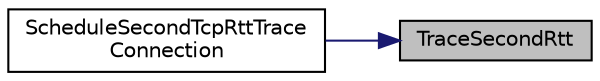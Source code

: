 digraph "TraceSecondRtt"
{
 // LATEX_PDF_SIZE
  edge [fontname="Helvetica",fontsize="10",labelfontname="Helvetica",labelfontsize="10"];
  node [fontname="Helvetica",fontsize="10",shape=record];
  rankdir="RL";
  Node1 [label="TraceSecondRtt",height=0.2,width=0.4,color="black", fillcolor="grey75", style="filled", fontcolor="black",tooltip=" "];
  Node1 -> Node2 [dir="back",color="midnightblue",fontsize="10",style="solid",fontname="Helvetica"];
  Node2 [label="ScheduleSecondTcpRttTrace\lConnection",height=0.2,width=0.4,color="black", fillcolor="white", style="filled",URL="$tcp-validation_8cc.html#a1ed2ba0215bea127af8ca0c8a7cbca13",tooltip=" "];
}
